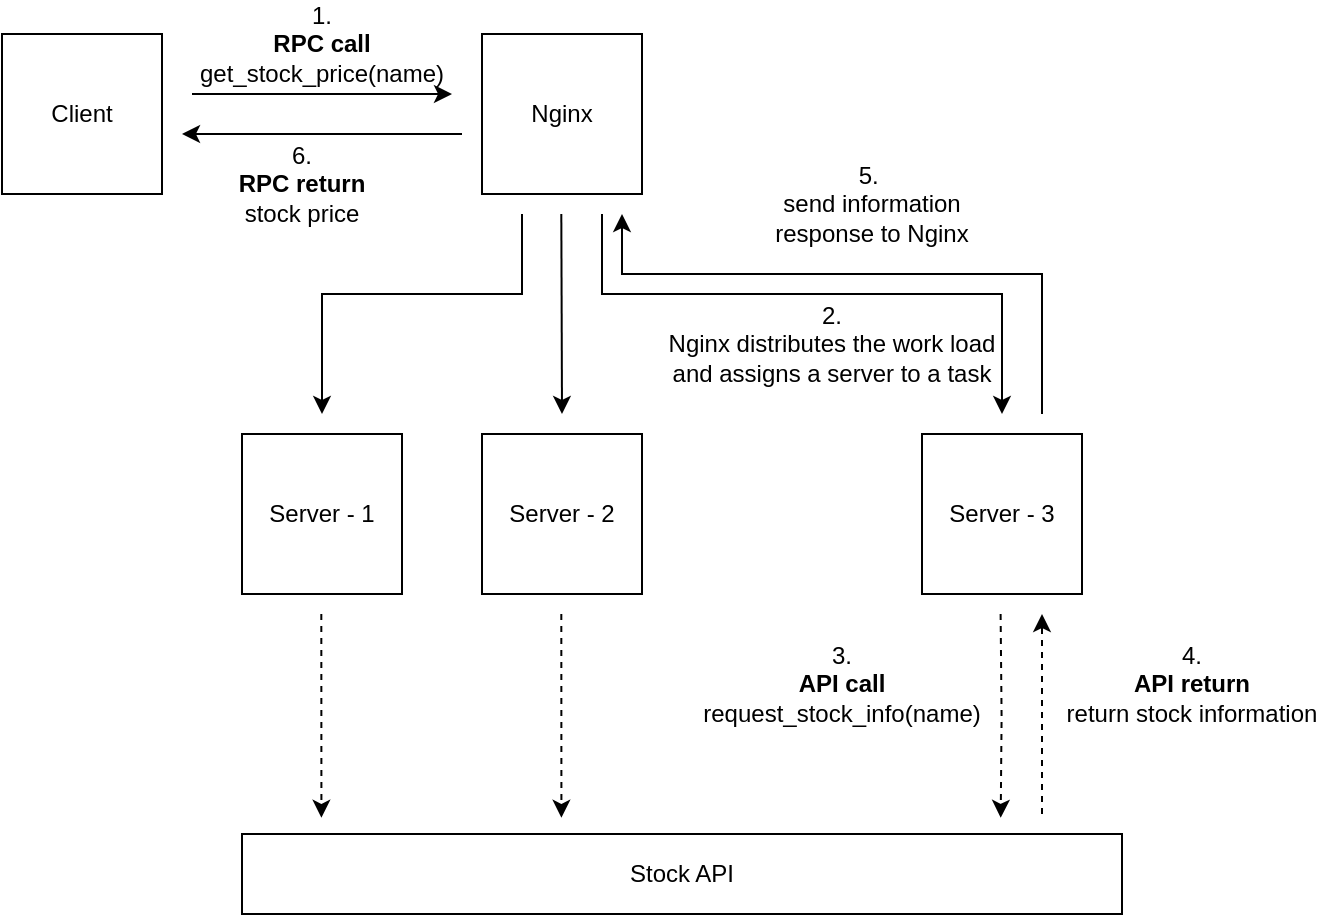 <mxfile version="22.0.6" type="github">
  <diagram name="Página-1" id="-HR77-gdkcPESgYqS717">
    <mxGraphModel dx="765" dy="493" grid="1" gridSize="10" guides="1" tooltips="1" connect="1" arrows="1" fold="1" page="1" pageScale="1" pageWidth="827" pageHeight="1169" math="0" shadow="0">
      <root>
        <mxCell id="0" />
        <mxCell id="1" parent="0" />
        <mxCell id="cE5bJc2tW3OG8Z3UIg5U-1" value="Server - 1" style="rounded=0;whiteSpace=wrap;html=1;" parent="1" vertex="1">
          <mxGeometry x="240" y="360" width="80" height="80" as="geometry" />
        </mxCell>
        <mxCell id="cE5bJc2tW3OG8Z3UIg5U-2" value="Server - 3" style="rounded=0;whiteSpace=wrap;html=1;" parent="1" vertex="1">
          <mxGeometry x="580" y="360" width="80" height="80" as="geometry" />
        </mxCell>
        <mxCell id="cE5bJc2tW3OG8Z3UIg5U-3" value="Server - 2" style="rounded=0;whiteSpace=wrap;html=1;" parent="1" vertex="1">
          <mxGeometry x="360" y="360" width="80" height="80" as="geometry" />
        </mxCell>
        <mxCell id="cE5bJc2tW3OG8Z3UIg5U-4" value="Nginx" style="rounded=0;whiteSpace=wrap;html=1;" parent="1" vertex="1">
          <mxGeometry x="360" y="160" width="80" height="80" as="geometry" />
        </mxCell>
        <mxCell id="cE5bJc2tW3OG8Z3UIg5U-5" value="Client" style="rounded=0;whiteSpace=wrap;html=1;" parent="1" vertex="1">
          <mxGeometry x="120" y="160" width="80" height="80" as="geometry" />
        </mxCell>
        <mxCell id="cE5bJc2tW3OG8Z3UIg5U-6" value="" style="shape=image;verticalLabelPosition=bottom;labelBackgroundColor=default;verticalAlign=top;aspect=fixed;imageAspect=0;image=https://www.nginx.com/wp-content/uploads/2018/08/NGINX-logo-rgb-large.png;" parent="1" vertex="1">
          <mxGeometry x="377.98" y="160" width="62.02" height="20.83" as="geometry" />
        </mxCell>
        <mxCell id="cE5bJc2tW3OG8Z3UIg5U-8" value="" style="endArrow=classic;html=1;rounded=0;" parent="1" edge="1">
          <mxGeometry width="50" height="50" relative="1" as="geometry">
            <mxPoint x="215" y="190" as="sourcePoint" />
            <mxPoint x="345" y="190" as="targetPoint" />
          </mxGeometry>
        </mxCell>
        <mxCell id="cE5bJc2tW3OG8Z3UIg5U-9" value="" style="endArrow=classic;html=1;rounded=0;" parent="1" edge="1">
          <mxGeometry width="50" height="50" relative="1" as="geometry">
            <mxPoint x="399.66" y="250" as="sourcePoint" />
            <mxPoint x="400" y="350" as="targetPoint" />
          </mxGeometry>
        </mxCell>
        <mxCell id="cE5bJc2tW3OG8Z3UIg5U-10" value="" style="endArrow=classic;html=1;rounded=0;" parent="1" edge="1">
          <mxGeometry width="50" height="50" relative="1" as="geometry">
            <mxPoint x="420" y="250" as="sourcePoint" />
            <mxPoint x="620" y="350" as="targetPoint" />
            <Array as="points">
              <mxPoint x="420" y="290" />
              <mxPoint x="620" y="290" />
            </Array>
          </mxGeometry>
        </mxCell>
        <mxCell id="cE5bJc2tW3OG8Z3UIg5U-11" value="" style="endArrow=classic;html=1;rounded=0;" parent="1" edge="1">
          <mxGeometry width="50" height="50" relative="1" as="geometry">
            <mxPoint x="380" y="250" as="sourcePoint" />
            <mxPoint x="280" y="350" as="targetPoint" />
            <Array as="points">
              <mxPoint x="380" y="290" />
              <mxPoint x="280" y="290" />
              <mxPoint x="280" y="320" />
            </Array>
          </mxGeometry>
        </mxCell>
        <mxCell id="cE5bJc2tW3OG8Z3UIg5U-12" value="" style="endArrow=classic;html=1;rounded=0;" parent="1" edge="1">
          <mxGeometry width="50" height="50" relative="1" as="geometry">
            <mxPoint x="350" y="210" as="sourcePoint" />
            <mxPoint x="210" y="210" as="targetPoint" />
          </mxGeometry>
        </mxCell>
        <mxCell id="cE5bJc2tW3OG8Z3UIg5U-13" value="" style="endArrow=classic;html=1;rounded=0;" parent="1" edge="1">
          <mxGeometry width="50" height="50" relative="1" as="geometry">
            <mxPoint x="640" y="350" as="sourcePoint" />
            <mxPoint x="430" y="250" as="targetPoint" />
            <Array as="points">
              <mxPoint x="640" y="280" />
              <mxPoint x="430" y="280" />
            </Array>
          </mxGeometry>
        </mxCell>
        <mxCell id="cE5bJc2tW3OG8Z3UIg5U-14" value="1.&lt;br&gt;&lt;b&gt;RPC call&lt;/b&gt; get_stock_price(name)" style="text;html=1;strokeColor=none;fillColor=none;align=center;verticalAlign=middle;whiteSpace=wrap;rounded=0;" parent="1" vertex="1">
          <mxGeometry x="250" y="150" width="60" height="30" as="geometry" />
        </mxCell>
        <mxCell id="cE5bJc2tW3OG8Z3UIg5U-15" value="2.&lt;br&gt;Nginx distributes the work load and assigns a server to a task" style="text;html=1;strokeColor=none;fillColor=none;align=center;verticalAlign=middle;whiteSpace=wrap;rounded=0;" parent="1" vertex="1">
          <mxGeometry x="450" y="300" width="170" height="30" as="geometry" />
        </mxCell>
        <mxCell id="cE5bJc2tW3OG8Z3UIg5U-16" value="Stock API" style="rounded=0;whiteSpace=wrap;html=1;" parent="1" vertex="1">
          <mxGeometry x="240" y="560" width="440" height="40" as="geometry" />
        </mxCell>
        <mxCell id="cE5bJc2tW3OG8Z3UIg5U-21" style="edgeStyle=orthogonalEdgeStyle;rounded=0;orthogonalLoop=1;jettySize=auto;html=1;entryX=0.937;entryY=0.047;entryDx=0;entryDy=0;entryPerimeter=0;dashed=1;" parent="1" edge="1">
          <mxGeometry relative="1" as="geometry">
            <mxPoint x="619.31" y="450" as="sourcePoint" />
            <mxPoint x="619.36" y="551.88" as="targetPoint" />
          </mxGeometry>
        </mxCell>
        <mxCell id="cE5bJc2tW3OG8Z3UIg5U-22" style="edgeStyle=orthogonalEdgeStyle;rounded=0;orthogonalLoop=1;jettySize=auto;html=1;entryX=0.937;entryY=0.047;entryDx=0;entryDy=0;entryPerimeter=0;dashed=1;" parent="1" edge="1">
          <mxGeometry relative="1" as="geometry">
            <mxPoint x="279.66" y="450" as="sourcePoint" />
            <mxPoint x="279.71" y="551.88" as="targetPoint" />
          </mxGeometry>
        </mxCell>
        <mxCell id="cE5bJc2tW3OG8Z3UIg5U-24" style="edgeStyle=orthogonalEdgeStyle;rounded=0;orthogonalLoop=1;jettySize=auto;html=1;entryX=0.937;entryY=0.047;entryDx=0;entryDy=0;entryPerimeter=0;dashed=1;" parent="1" edge="1">
          <mxGeometry relative="1" as="geometry">
            <mxPoint x="399.66" y="450" as="sourcePoint" />
            <mxPoint x="399.71" y="551.88" as="targetPoint" />
          </mxGeometry>
        </mxCell>
        <mxCell id="cE5bJc2tW3OG8Z3UIg5U-25" style="edgeStyle=orthogonalEdgeStyle;rounded=0;orthogonalLoop=1;jettySize=auto;html=1;dashed=1;" parent="1" edge="1">
          <mxGeometry relative="1" as="geometry">
            <mxPoint x="640" y="550" as="sourcePoint" />
            <mxPoint x="640" y="450" as="targetPoint" />
          </mxGeometry>
        </mxCell>
        <mxCell id="WB-w_J5-5rTx_imL-8Xe-1" value="3.&lt;br&gt;&lt;b&gt;API call&lt;/b&gt; request_stock_info(name)" style="text;html=1;strokeColor=none;fillColor=none;align=center;verticalAlign=middle;whiteSpace=wrap;rounded=0;" vertex="1" parent="1">
          <mxGeometry x="510" y="470" width="60" height="30" as="geometry" />
        </mxCell>
        <mxCell id="WB-w_J5-5rTx_imL-8Xe-2" value="4.&lt;br&gt;&lt;b&gt;API return&lt;/b&gt; &lt;br&gt;return stock information" style="text;html=1;strokeColor=none;fillColor=none;align=center;verticalAlign=middle;whiteSpace=wrap;rounded=0;" vertex="1" parent="1">
          <mxGeometry x="650" y="470" width="130" height="30" as="geometry" />
        </mxCell>
        <mxCell id="WB-w_J5-5rTx_imL-8Xe-3" value="6.&lt;br&gt;&lt;b&gt;RPC return&lt;/b&gt; stock price" style="text;html=1;strokeColor=none;fillColor=none;align=center;verticalAlign=middle;whiteSpace=wrap;rounded=0;" vertex="1" parent="1">
          <mxGeometry x="230" y="220" width="80" height="30" as="geometry" />
        </mxCell>
        <mxCell id="WB-w_J5-5rTx_imL-8Xe-4" value="5.&amp;nbsp;&lt;br&gt;send information response to Nginx" style="text;html=1;strokeColor=none;fillColor=none;align=center;verticalAlign=middle;whiteSpace=wrap;rounded=0;" vertex="1" parent="1">
          <mxGeometry x="490" y="230" width="130" height="30" as="geometry" />
        </mxCell>
      </root>
    </mxGraphModel>
  </diagram>
</mxfile>
